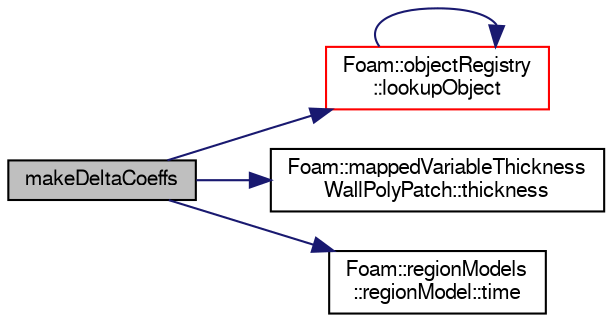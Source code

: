 digraph "makeDeltaCoeffs"
{
  bgcolor="transparent";
  edge [fontname="FreeSans",fontsize="10",labelfontname="FreeSans",labelfontsize="10"];
  node [fontname="FreeSans",fontsize="10",shape=record];
  rankdir="LR";
  Node2 [label="makeDeltaCoeffs",height=0.2,width=0.4,color="black", fillcolor="grey75", style="filled", fontcolor="black"];
  Node2 -> Node3 [color="midnightblue",fontsize="10",style="solid",fontname="FreeSans"];
  Node3 [label="Foam::objectRegistry\l::lookupObject",height=0.2,width=0.4,color="red",URL="$a26326.html#a8b49296f8410366342c524250612c2aa",tooltip="Lookup and return the object of the given Type. "];
  Node3 -> Node3 [color="midnightblue",fontsize="10",style="solid",fontname="FreeSans"];
  Node2 -> Node57 [color="midnightblue",fontsize="10",style="solid",fontname="FreeSans"];
  Node57 [label="Foam::mappedVariableThickness\lWallPolyPatch::thickness",height=0.2,width=0.4,color="black",URL="$a25110.html#a0f7d067275b35c83f5657a944de6c8fa",tooltip="Return non const thickness. "];
  Node2 -> Node58 [color="midnightblue",fontsize="10",style="solid",fontname="FreeSans"];
  Node58 [label="Foam::regionModels\l::regionModel::time",height=0.2,width=0.4,color="black",URL="$a28998.html#a1ed86245b170b9f651f62650b1827500",tooltip="Return the reference to the time database. "];
}
